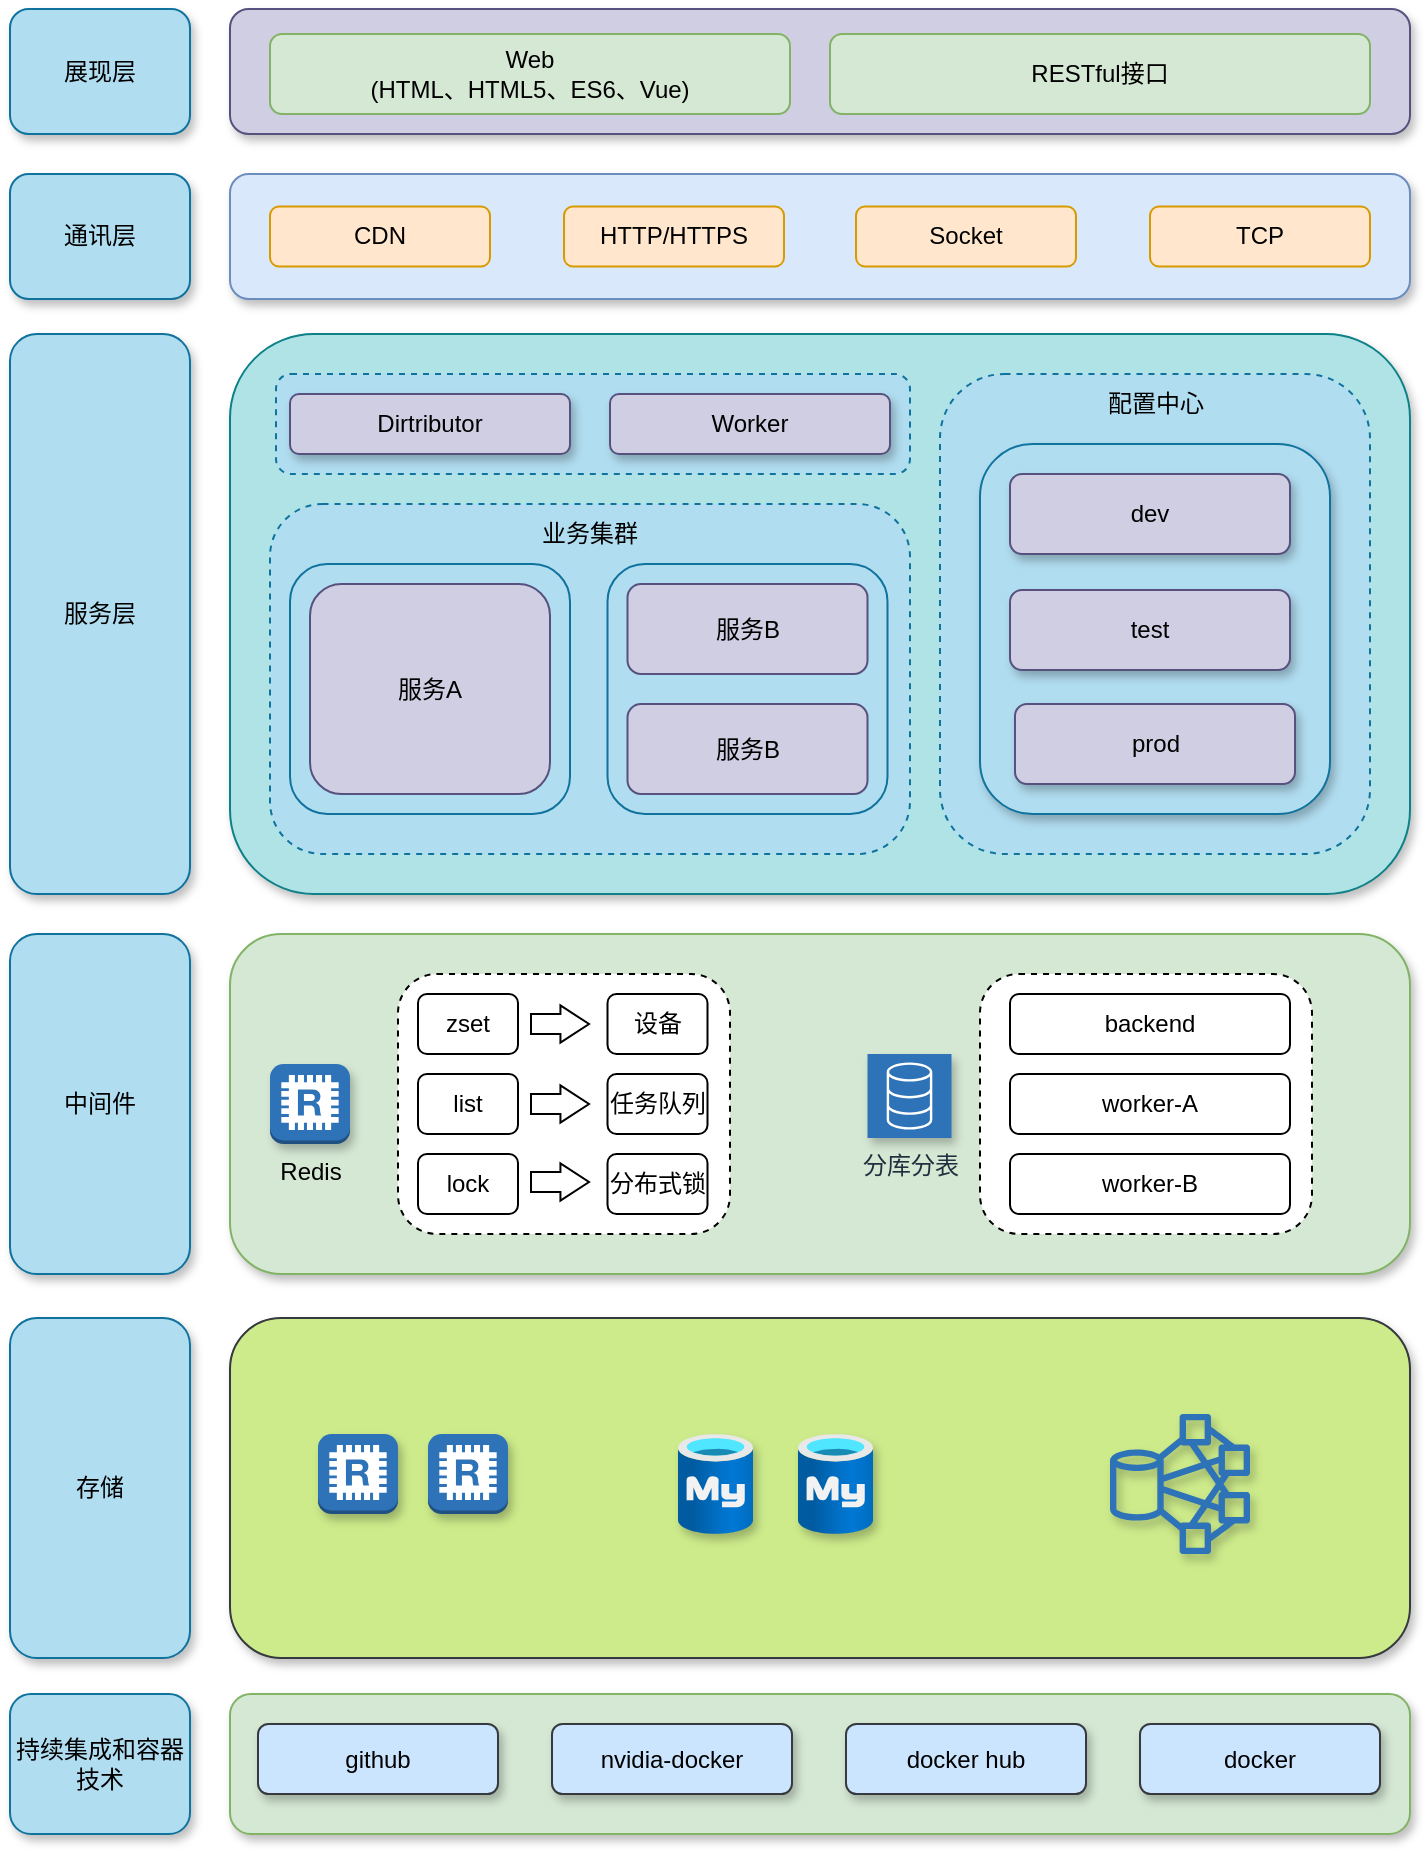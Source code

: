 <mxfile version="20.2.7" type="github">
  <diagram id="GtY6LZ8zVbbmF7SxlaTn" name="第 1 页">
    <mxGraphModel dx="1426" dy="768" grid="1" gridSize="10" guides="1" tooltips="1" connect="1" arrows="1" fold="1" page="1" pageScale="1" pageWidth="827" pageHeight="1169" math="0" shadow="0">
      <root>
        <mxCell id="0" />
        <mxCell id="1" parent="0" />
        <mxCell id="Mfqnt5UqTSs0oD8md9hm-98" value="" style="rounded=1;whiteSpace=wrap;html=1;shadow=1;sketch=0;fillColor=#D5E8D4;strokeColor=#82b366;gradientColor=#D5E8D4;" vertex="1" parent="1">
          <mxGeometry x="130" y="870" width="590" height="70" as="geometry" />
        </mxCell>
        <mxCell id="Mfqnt5UqTSs0oD8md9hm-97" value="" style="rounded=1;whiteSpace=wrap;html=1;shadow=1;sketch=0;fillColor=#cdeb8b;strokeColor=#36393d;" vertex="1" parent="1">
          <mxGeometry x="130" y="682" width="590" height="170" as="geometry" />
        </mxCell>
        <mxCell id="Mfqnt5UqTSs0oD8md9hm-70" value="" style="rounded=1;whiteSpace=wrap;html=1;shadow=1;sketch=0;fillColor=#D5E8D4;strokeColor=#82b366;gradientColor=#D5E8D4;" vertex="1" parent="1">
          <mxGeometry x="130" y="490" width="590" height="170" as="geometry" />
        </mxCell>
        <mxCell id="Mfqnt5UqTSs0oD8md9hm-45" value="" style="rounded=1;whiteSpace=wrap;html=1;shadow=1;sketch=0;fillColor=#b0e3e6;strokeColor=#0e8088;" vertex="1" parent="1">
          <mxGeometry x="130" y="190" width="590" height="280" as="geometry" />
        </mxCell>
        <mxCell id="Mfqnt5UqTSs0oD8md9hm-42" value="" style="rounded=1;whiteSpace=wrap;html=1;shadow=1;sketch=0;fillColor=#dae8fc;strokeColor=#6c8ebf;" vertex="1" parent="1">
          <mxGeometry x="130" y="110" width="590" height="62.5" as="geometry" />
        </mxCell>
        <mxCell id="Mfqnt5UqTSs0oD8md9hm-39" value="" style="rounded=1;whiteSpace=wrap;html=1;shadow=1;sketch=0;fillColor=#d0cee2;strokeColor=#56517e;" vertex="1" parent="1">
          <mxGeometry x="130" y="27.5" width="590" height="62.5" as="geometry" />
        </mxCell>
        <mxCell id="Mfqnt5UqTSs0oD8md9hm-1" value="Web&lt;br&gt;(HTML、HTML5、ES6、Vue)" style="rounded=1;whiteSpace=wrap;html=1;fillColor=#d5e8d4;strokeColor=#82b366;" vertex="1" parent="1">
          <mxGeometry x="150" y="40" width="260" height="40" as="geometry" />
        </mxCell>
        <mxCell id="Mfqnt5UqTSs0oD8md9hm-2" value="RESTful接口" style="rounded=1;whiteSpace=wrap;html=1;fillColor=#d5e8d4;strokeColor=#82b366;" vertex="1" parent="1">
          <mxGeometry x="430" y="40" width="270" height="40" as="geometry" />
        </mxCell>
        <mxCell id="Mfqnt5UqTSs0oD8md9hm-3" value="CDN" style="rounded=1;whiteSpace=wrap;html=1;fillColor=#ffe6cc;strokeColor=#d79b00;" vertex="1" parent="1">
          <mxGeometry x="150" y="126.25" width="110" height="30" as="geometry" />
        </mxCell>
        <mxCell id="Mfqnt5UqTSs0oD8md9hm-4" value="HTTP/HTTPS" style="rounded=1;whiteSpace=wrap;html=1;fillColor=#ffe6cc;strokeColor=#d79b00;" vertex="1" parent="1">
          <mxGeometry x="297" y="126.25" width="110" height="30" as="geometry" />
        </mxCell>
        <mxCell id="Mfqnt5UqTSs0oD8md9hm-5" value="Socket" style="rounded=1;whiteSpace=wrap;html=1;fillColor=#ffe6cc;strokeColor=#d79b00;" vertex="1" parent="1">
          <mxGeometry x="443" y="126.25" width="110" height="30" as="geometry" />
        </mxCell>
        <mxCell id="Mfqnt5UqTSs0oD8md9hm-6" value="TCP" style="rounded=1;whiteSpace=wrap;html=1;fillColor=#ffe6cc;strokeColor=#d79b00;" vertex="1" parent="1">
          <mxGeometry x="590" y="126.25" width="110" height="30" as="geometry" />
        </mxCell>
        <mxCell id="Mfqnt5UqTSs0oD8md9hm-7" value="" style="rounded=1;whiteSpace=wrap;html=1;dashed=1;fillColor=#b1ddf0;strokeColor=#10739e;" vertex="1" parent="1">
          <mxGeometry x="150" y="275" width="320" height="175" as="geometry" />
        </mxCell>
        <mxCell id="Mfqnt5UqTSs0oD8md9hm-8" value="业务集群" style="text;html=1;strokeColor=none;fillColor=none;align=center;verticalAlign=middle;whiteSpace=wrap;rounded=0;" vertex="1" parent="1">
          <mxGeometry x="280" y="275" width="60" height="30" as="geometry" />
        </mxCell>
        <mxCell id="Mfqnt5UqTSs0oD8md9hm-9" value="" style="rounded=1;whiteSpace=wrap;html=1;fillColor=#b1ddf0;strokeColor=#10739e;" vertex="1" parent="1">
          <mxGeometry x="160" y="305" width="140" height="125" as="geometry" />
        </mxCell>
        <mxCell id="Mfqnt5UqTSs0oD8md9hm-10" value="服务A" style="rounded=1;whiteSpace=wrap;html=1;fillColor=#d0cee2;strokeColor=#56517e;" vertex="1" parent="1">
          <mxGeometry x="170" y="315" width="120" height="105" as="geometry" />
        </mxCell>
        <mxCell id="Mfqnt5UqTSs0oD8md9hm-12" value="Redis" style="outlineConnect=0;dashed=0;verticalLabelPosition=bottom;verticalAlign=top;align=center;html=1;shape=mxgraph.aws3.redis;fillColor=#2E73B8;gradientColor=none;sketch=0;shadow=1;" vertex="1" parent="1">
          <mxGeometry x="150" y="555" width="40" height="40" as="geometry" />
        </mxCell>
        <mxCell id="Mfqnt5UqTSs0oD8md9hm-13" value="" style="rounded=1;whiteSpace=wrap;html=1;dashed=1;" vertex="1" parent="1">
          <mxGeometry x="214" y="510" width="166" height="130" as="geometry" />
        </mxCell>
        <mxCell id="Mfqnt5UqTSs0oD8md9hm-77" style="edgeStyle=orthogonalEdgeStyle;shape=flexArrow;rounded=0;orthogonalLoop=1;jettySize=auto;html=1;endWidth=7.619;endSize=4.429;" edge="1" parent="1">
          <mxGeometry relative="1" as="geometry">
            <mxPoint x="280" y="535" as="sourcePoint" />
            <mxPoint x="310" y="535" as="targetPoint" />
          </mxGeometry>
        </mxCell>
        <mxCell id="Mfqnt5UqTSs0oD8md9hm-14" value="zset" style="rounded=1;whiteSpace=wrap;html=1;" vertex="1" parent="1">
          <mxGeometry x="224" y="520" width="50" height="30" as="geometry" />
        </mxCell>
        <mxCell id="Mfqnt5UqTSs0oD8md9hm-15" value="list" style="rounded=1;whiteSpace=wrap;html=1;" vertex="1" parent="1">
          <mxGeometry x="224" y="560" width="50" height="30" as="geometry" />
        </mxCell>
        <mxCell id="Mfqnt5UqTSs0oD8md9hm-16" value="lock" style="rounded=1;whiteSpace=wrap;html=1;" vertex="1" parent="1">
          <mxGeometry x="224" y="600" width="50" height="30" as="geometry" />
        </mxCell>
        <mxCell id="Mfqnt5UqTSs0oD8md9hm-17" value="分库分表" style="sketch=0;outlineConnect=0;fontColor=#232F3E;gradientColor=#2E73B8;gradientDirection=north;fillColor=#2E73B8;strokeColor=#ffffff;dashed=0;verticalLabelPosition=bottom;verticalAlign=top;align=center;html=1;fontSize=12;fontStyle=0;aspect=fixed;shape=mxgraph.aws4.resourceIcon;resIcon=mxgraph.aws4.database;shadow=1;" vertex="1" parent="1">
          <mxGeometry x="448.75" y="550" width="42" height="42" as="geometry" />
        </mxCell>
        <mxCell id="Mfqnt5UqTSs0oD8md9hm-19" value="设备" style="rounded=1;whiteSpace=wrap;html=1;" vertex="1" parent="1">
          <mxGeometry x="318.75" y="520" width="50" height="30" as="geometry" />
        </mxCell>
        <mxCell id="Mfqnt5UqTSs0oD8md9hm-20" value="分布式锁" style="rounded=1;whiteSpace=wrap;html=1;" vertex="1" parent="1">
          <mxGeometry x="318.75" y="600" width="50" height="30" as="geometry" />
        </mxCell>
        <mxCell id="Mfqnt5UqTSs0oD8md9hm-21" value="任务队列" style="rounded=1;whiteSpace=wrap;html=1;" vertex="1" parent="1">
          <mxGeometry x="318.75" y="560" width="50" height="30" as="geometry" />
        </mxCell>
        <mxCell id="Mfqnt5UqTSs0oD8md9hm-22" value="" style="rounded=1;whiteSpace=wrap;html=1;dashed=1;" vertex="1" parent="1">
          <mxGeometry x="505" y="510" width="166" height="130" as="geometry" />
        </mxCell>
        <mxCell id="Mfqnt5UqTSs0oD8md9hm-25" value="backend" style="rounded=1;whiteSpace=wrap;html=1;fillColor=#FFFFFF;gradientColor=#FFFFFF;" vertex="1" parent="1">
          <mxGeometry x="520" y="520" width="140" height="30" as="geometry" />
        </mxCell>
        <mxCell id="Mfqnt5UqTSs0oD8md9hm-26" value="worker-A" style="rounded=1;whiteSpace=wrap;html=1;fillColor=#FFFFFF;gradientColor=#FFFFFF;" vertex="1" parent="1">
          <mxGeometry x="520" y="560" width="140" height="30" as="geometry" />
        </mxCell>
        <mxCell id="Mfqnt5UqTSs0oD8md9hm-27" value="worker-B" style="rounded=1;whiteSpace=wrap;html=1;fillColor=#FFFFFF;gradientColor=#FFFFFF;glass=0;" vertex="1" parent="1">
          <mxGeometry x="520" y="600" width="140" height="30" as="geometry" />
        </mxCell>
        <mxCell id="Mfqnt5UqTSs0oD8md9hm-30" value="" style="outlineConnect=0;dashed=0;verticalLabelPosition=bottom;verticalAlign=top;align=center;html=1;shape=mxgraph.aws3.redis;fillColor=#2E73B8;gradientColor=none;sketch=0;shadow=1;" vertex="1" parent="1">
          <mxGeometry x="174" y="740" width="40" height="40" as="geometry" />
        </mxCell>
        <mxCell id="Mfqnt5UqTSs0oD8md9hm-31" value="" style="outlineConnect=0;dashed=0;verticalLabelPosition=bottom;verticalAlign=top;align=center;html=1;shape=mxgraph.aws3.redis;fillColor=#2E73B8;gradientColor=none;sketch=0;shadow=1;" vertex="1" parent="1">
          <mxGeometry x="229" y="740" width="40" height="40" as="geometry" />
        </mxCell>
        <mxCell id="Mfqnt5UqTSs0oD8md9hm-32" value="" style="aspect=fixed;html=1;points=[];align=center;image;fontSize=12;image=img/lib/azure2/databases/Azure_Database_MySQL_Server.svg;shadow=1;sketch=0;fillColor=#FFFFFF;gradientColor=#FFFFFF;" vertex="1" parent="1">
          <mxGeometry x="354" y="740" width="37.5" height="50" as="geometry" />
        </mxCell>
        <mxCell id="Mfqnt5UqTSs0oD8md9hm-33" value="" style="aspect=fixed;html=1;points=[];align=center;image;fontSize=12;image=img/lib/azure2/databases/Azure_Database_MySQL_Server.svg;shadow=1;sketch=0;fillColor=#FFFFFF;gradientColor=#FFFFFF;" vertex="1" parent="1">
          <mxGeometry x="414" y="740" width="37.5" height="50" as="geometry" />
        </mxCell>
        <mxCell id="Mfqnt5UqTSs0oD8md9hm-34" value="" style="sketch=0;outlineConnect=0;fontColor=#232F3E;gradientColor=none;fillColor=#2E73B8;strokeColor=none;dashed=0;verticalLabelPosition=bottom;verticalAlign=top;align=center;html=1;fontSize=12;fontStyle=0;aspect=fixed;pointerEvents=1;shape=mxgraph.aws4.hdfs_cluster;shadow=1;" vertex="1" parent="1">
          <mxGeometry x="570" y="730" width="70" height="70" as="geometry" />
        </mxCell>
        <mxCell id="Mfqnt5UqTSs0oD8md9hm-36" value="docker" style="rounded=1;whiteSpace=wrap;html=1;shadow=1;sketch=0;fillColor=#cce5ff;strokeColor=#36393d;" vertex="1" parent="1">
          <mxGeometry x="585" y="885" width="120" height="35" as="geometry" />
        </mxCell>
        <mxCell id="Mfqnt5UqTSs0oD8md9hm-37" value="docker hub" style="rounded=1;whiteSpace=wrap;html=1;shadow=1;sketch=0;fillColor=#cce5ff;strokeColor=#36393d;" vertex="1" parent="1">
          <mxGeometry x="438" y="885" width="120" height="35" as="geometry" />
        </mxCell>
        <mxCell id="Mfqnt5UqTSs0oD8md9hm-38" value="github" style="rounded=1;whiteSpace=wrap;html=1;shadow=1;sketch=0;fillColor=#cce5ff;strokeColor=#36393d;" vertex="1" parent="1">
          <mxGeometry x="144" y="885" width="120" height="35" as="geometry" />
        </mxCell>
        <mxCell id="Mfqnt5UqTSs0oD8md9hm-40" value="展现层" style="rounded=1;whiteSpace=wrap;html=1;shadow=1;sketch=0;fillColor=#b1ddf0;strokeColor=#10739e;" vertex="1" parent="1">
          <mxGeometry x="20" y="27.5" width="90" height="62.5" as="geometry" />
        </mxCell>
        <mxCell id="Mfqnt5UqTSs0oD8md9hm-41" value="通讯层" style="rounded=1;whiteSpace=wrap;html=1;shadow=1;sketch=0;fillColor=#b1ddf0;strokeColor=#10739e;" vertex="1" parent="1">
          <mxGeometry x="20" y="110" width="90" height="62.5" as="geometry" />
        </mxCell>
        <mxCell id="Mfqnt5UqTSs0oD8md9hm-43" value="服务层" style="rounded=1;whiteSpace=wrap;html=1;shadow=1;sketch=0;fillColor=#b1ddf0;strokeColor=#10739e;" vertex="1" parent="1">
          <mxGeometry x="20" y="190" width="90" height="280" as="geometry" />
        </mxCell>
        <mxCell id="Mfqnt5UqTSs0oD8md9hm-47" value="" style="rounded=1;whiteSpace=wrap;html=1;fillColor=#b1ddf0;strokeColor=#10739e;" vertex="1" parent="1">
          <mxGeometry x="318.75" y="305" width="140" height="125" as="geometry" />
        </mxCell>
        <mxCell id="Mfqnt5UqTSs0oD8md9hm-48" value="服务B" style="rounded=1;whiteSpace=wrap;html=1;fillColor=#d0cee2;strokeColor=#56517e;" vertex="1" parent="1">
          <mxGeometry x="328.75" y="315" width="120" height="45" as="geometry" />
        </mxCell>
        <mxCell id="Mfqnt5UqTSs0oD8md9hm-49" value="服务B" style="rounded=1;whiteSpace=wrap;html=1;fillColor=#d0cee2;strokeColor=#56517e;" vertex="1" parent="1">
          <mxGeometry x="328.75" y="375" width="120" height="45" as="geometry" />
        </mxCell>
        <mxCell id="Mfqnt5UqTSs0oD8md9hm-51" value="" style="rounded=1;whiteSpace=wrap;html=1;dashed=1;fillColor=#b1ddf0;strokeColor=#10739e;" vertex="1" parent="1">
          <mxGeometry x="153" y="210" width="317" height="50" as="geometry" />
        </mxCell>
        <mxCell id="Mfqnt5UqTSs0oD8md9hm-52" value="Dirtributor" style="rounded=1;whiteSpace=wrap;html=1;shadow=1;sketch=0;fillColor=#d0cee2;strokeColor=#56517e;" vertex="1" parent="1">
          <mxGeometry x="160" y="220" width="140" height="30" as="geometry" />
        </mxCell>
        <mxCell id="Mfqnt5UqTSs0oD8md9hm-53" value="Worker" style="rounded=1;whiteSpace=wrap;html=1;shadow=1;sketch=0;fillColor=#d0cee2;strokeColor=#56517e;" vertex="1" parent="1">
          <mxGeometry x="320" y="220" width="140" height="30" as="geometry" />
        </mxCell>
        <mxCell id="Mfqnt5UqTSs0oD8md9hm-54" value="" style="rounded=1;whiteSpace=wrap;html=1;dashed=1;fillColor=#b1ddf0;strokeColor=#10739e;" vertex="1" parent="1">
          <mxGeometry x="485" y="210" width="215" height="240" as="geometry" />
        </mxCell>
        <mxCell id="Mfqnt5UqTSs0oD8md9hm-55" value="配置中心" style="text;html=1;strokeColor=none;fillColor=none;align=center;verticalAlign=middle;whiteSpace=wrap;rounded=0;" vertex="1" parent="1">
          <mxGeometry x="562.5" y="210" width="60" height="30" as="geometry" />
        </mxCell>
        <mxCell id="Mfqnt5UqTSs0oD8md9hm-56" value="" style="rounded=1;whiteSpace=wrap;html=1;shadow=1;sketch=0;fillColor=#b1ddf0;strokeColor=#10739e;" vertex="1" parent="1">
          <mxGeometry x="505" y="245" width="175" height="185" as="geometry" />
        </mxCell>
        <mxCell id="Mfqnt5UqTSs0oD8md9hm-57" value="dev" style="rounded=1;whiteSpace=wrap;html=1;shadow=1;sketch=0;fillColor=#d0cee2;strokeColor=#56517e;" vertex="1" parent="1">
          <mxGeometry x="520" y="260" width="140" height="40" as="geometry" />
        </mxCell>
        <mxCell id="Mfqnt5UqTSs0oD8md9hm-58" value="test" style="rounded=1;whiteSpace=wrap;html=1;shadow=1;sketch=0;fillColor=#d0cee2;strokeColor=#56517e;" vertex="1" parent="1">
          <mxGeometry x="520" y="318" width="140" height="40" as="geometry" />
        </mxCell>
        <mxCell id="Mfqnt5UqTSs0oD8md9hm-59" value="prod" style="rounded=1;whiteSpace=wrap;html=1;shadow=1;sketch=0;fillColor=#d0cee2;strokeColor=#56517e;" vertex="1" parent="1">
          <mxGeometry x="522.5" y="375" width="140" height="40" as="geometry" />
        </mxCell>
        <mxCell id="Mfqnt5UqTSs0oD8md9hm-69" value="中间件" style="rounded=1;whiteSpace=wrap;html=1;shadow=1;sketch=0;fillColor=#b1ddf0;strokeColor=#10739e;" vertex="1" parent="1">
          <mxGeometry x="20" y="490" width="90" height="170" as="geometry" />
        </mxCell>
        <mxCell id="Mfqnt5UqTSs0oD8md9hm-84" style="edgeStyle=orthogonalEdgeStyle;shape=flexArrow;rounded=0;orthogonalLoop=1;jettySize=auto;html=1;endWidth=7.619;endSize=4.429;" edge="1" parent="1">
          <mxGeometry relative="1" as="geometry">
            <mxPoint x="280" y="575" as="sourcePoint" />
            <mxPoint x="310" y="575" as="targetPoint" />
          </mxGeometry>
        </mxCell>
        <mxCell id="Mfqnt5UqTSs0oD8md9hm-85" style="edgeStyle=orthogonalEdgeStyle;shape=flexArrow;rounded=0;orthogonalLoop=1;jettySize=auto;html=1;endWidth=7.619;endSize=4.429;" edge="1" parent="1">
          <mxGeometry relative="1" as="geometry">
            <mxPoint x="280" y="614" as="sourcePoint" />
            <mxPoint x="310" y="614" as="targetPoint" />
          </mxGeometry>
        </mxCell>
        <mxCell id="Mfqnt5UqTSs0oD8md9hm-87" value="存储" style="rounded=1;whiteSpace=wrap;html=1;shadow=1;sketch=0;fillColor=#b1ddf0;strokeColor=#10739e;" vertex="1" parent="1">
          <mxGeometry x="20" y="682" width="90" height="170" as="geometry" />
        </mxCell>
        <mxCell id="Mfqnt5UqTSs0oD8md9hm-95" value="持续集成和容器技术" style="rounded=1;whiteSpace=wrap;html=1;shadow=1;sketch=0;fillColor=#b1ddf0;strokeColor=#10739e;" vertex="1" parent="1">
          <mxGeometry x="20" y="870" width="90" height="70" as="geometry" />
        </mxCell>
        <mxCell id="Mfqnt5UqTSs0oD8md9hm-96" value="nvidia-docker" style="rounded=1;whiteSpace=wrap;html=1;shadow=1;sketch=0;fillColor=#cce5ff;strokeColor=#36393d;" vertex="1" parent="1">
          <mxGeometry x="291" y="885" width="120" height="35" as="geometry" />
        </mxCell>
      </root>
    </mxGraphModel>
  </diagram>
</mxfile>

